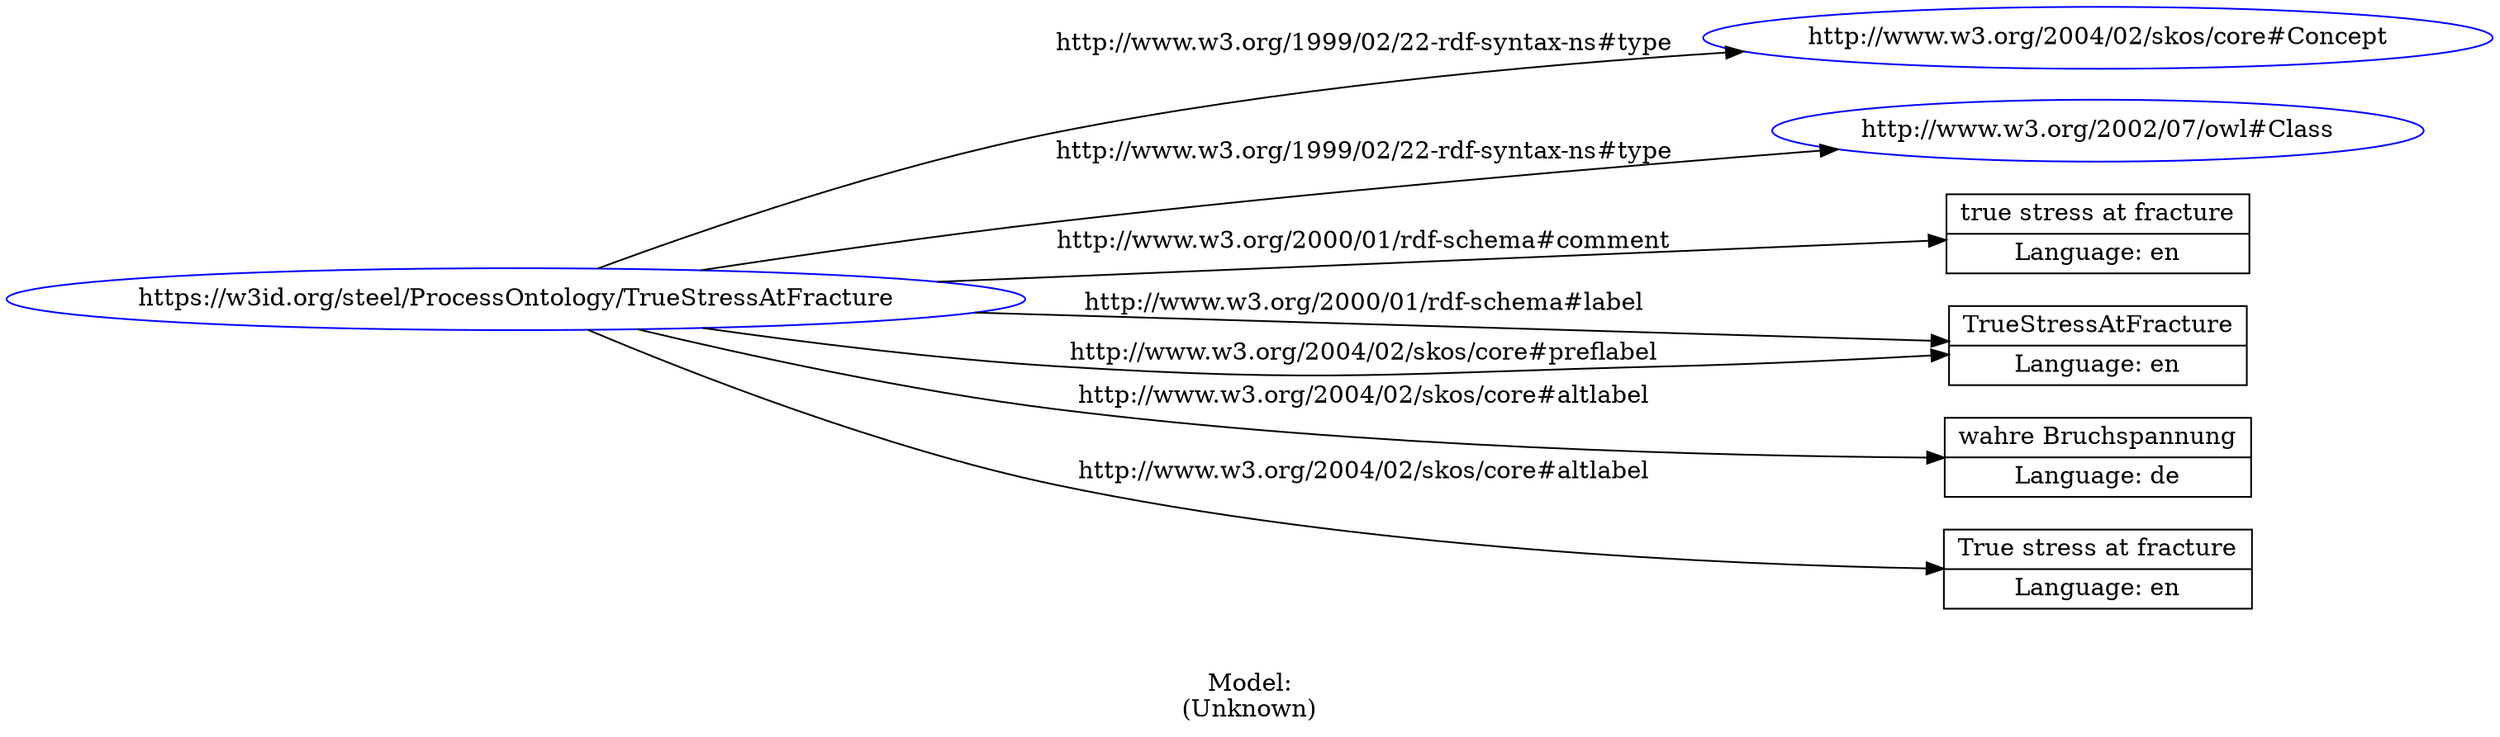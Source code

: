 digraph {
	rankdir = LR;
	charset="utf-8";

	"Rhttps://w3id.org/steel/ProcessOntology/TrueStressAtFracture" -> "Rhttp://www.w3.org/2004/02/skos/core#Concept" [ label="http://www.w3.org/1999/02/22-rdf-syntax-ns#type" ];
	"Rhttps://w3id.org/steel/ProcessOntology/TrueStressAtFracture" -> "Rhttp://www.w3.org/2002/07/owl#Class" [ label="http://www.w3.org/1999/02/22-rdf-syntax-ns#type" ];
	"Rhttps://w3id.org/steel/ProcessOntology/TrueStressAtFracture" -> "Ltrue stress at fracture|Language: en" [ label="http://www.w3.org/2000/01/rdf-schema#comment" ];
	"Rhttps://w3id.org/steel/ProcessOntology/TrueStressAtFracture" -> "LTrueStressAtFracture|Language: en" [ label="http://www.w3.org/2000/01/rdf-schema#label" ];
	"Rhttps://w3id.org/steel/ProcessOntology/TrueStressAtFracture" -> "Lwahre Bruchspannung|Language: de" [ label="http://www.w3.org/2004/02/skos/core#altlabel" ];
	"Rhttps://w3id.org/steel/ProcessOntology/TrueStressAtFracture" -> "LTrue stress at fracture|Language: en" [ label="http://www.w3.org/2004/02/skos/core#altlabel" ];
	"Rhttps://w3id.org/steel/ProcessOntology/TrueStressAtFracture" -> "LTrueStressAtFracture|Language: en" [ label="http://www.w3.org/2004/02/skos/core#preflabel" ];

	// Resources
	"Rhttps://w3id.org/steel/ProcessOntology/TrueStressAtFracture" [ label="https://w3id.org/steel/ProcessOntology/TrueStressAtFracture", shape = ellipse, color = blue ];
	"Rhttp://www.w3.org/2004/02/skos/core#Concept" [ label="http://www.w3.org/2004/02/skos/core#Concept", shape = ellipse, color = blue ];
	"Rhttp://www.w3.org/2002/07/owl#Class" [ label="http://www.w3.org/2002/07/owl#Class", shape = ellipse, color = blue ];

	// Anonymous nodes

	// Literals
	"Ltrue stress at fracture|Language: en" [ label="true stress at fracture|Language: en", shape = record ];
	"LTrueStressAtFracture|Language: en" [ label="TrueStressAtFracture|Language: en", shape = record ];
	"Lwahre Bruchspannung|Language: de" [ label="wahre Bruchspannung|Language: de", shape = record ];
	"LTrue stress at fracture|Language: en" [ label="True stress at fracture|Language: en", shape = record ];

	label="\n\nModel:\n(Unknown)";
}
